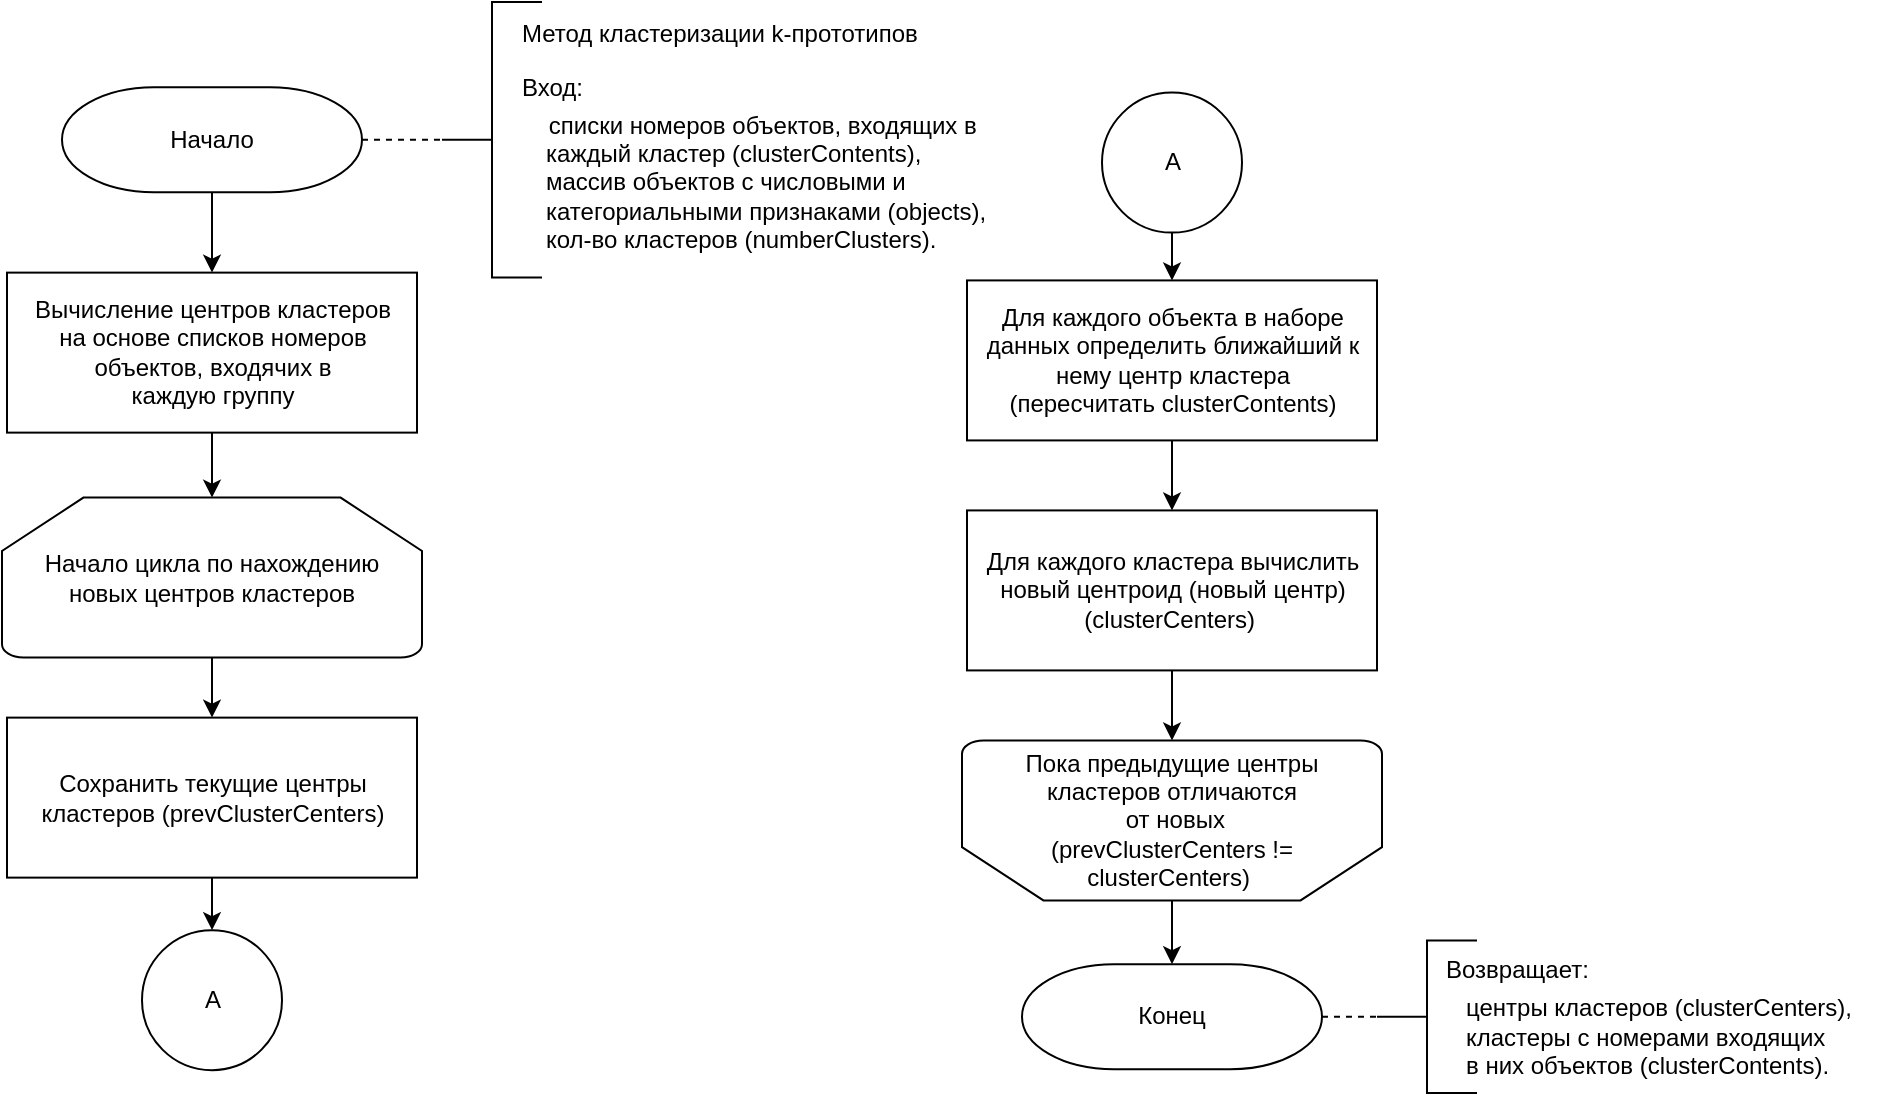 <mxfile>
    <diagram id="tPg7lvVMtvuBfPQgrAko" name="Страница 1">
        <mxGraphModel dx="1128" dy="1294" grid="1" gridSize="10" guides="1" tooltips="1" connect="1" arrows="1" fold="1" page="1" pageScale="1" pageWidth="1169" pageHeight="827" math="0" shadow="0">
            <root>
                <mxCell id="0"/>
                <mxCell id="1" parent="0"/>
                <mxCell id="17" style="edgeStyle=none;html=1;entryX=0;entryY=0.5;entryDx=0;entryDy=0;entryPerimeter=0;fontSize=12;endArrow=none;endFill=0;dashed=1;exitX=1;exitY=0.5;exitDx=0;exitDy=0;exitPerimeter=0;" parent="1" source="7" target="8" edge="1">
                    <mxGeometry relative="1" as="geometry">
                        <mxPoint x="340" y="150.81" as="sourcePoint"/>
                    </mxGeometry>
                </mxCell>
                <mxCell id="64" style="edgeStyle=none;html=1;exitX=0.5;exitY=1;exitDx=0;exitDy=0;exitPerimeter=0;entryX=0.5;entryY=0;entryDx=0;entryDy=0;" parent="1" source="7" target="21" edge="1">
                    <mxGeometry relative="1" as="geometry"/>
                </mxCell>
                <mxCell id="7" value="Начало" style="strokeWidth=1;html=1;shape=mxgraph.flowchart.terminator;whiteSpace=wrap;strokeColor=default;gradientColor=none;" parent="1" vertex="1">
                    <mxGeometry x="160" y="132.66" width="150" height="52.5" as="geometry"/>
                </mxCell>
                <mxCell id="8" value="" style="strokeWidth=1;html=1;shape=mxgraph.flowchart.annotation_2;align=left;labelPosition=right;pointerEvents=1;strokeColor=default;fontSize=13;gradientColor=none;" parent="1" vertex="1">
                    <mxGeometry x="350" y="90" width="50" height="137.81" as="geometry"/>
                </mxCell>
                <mxCell id="9" value="&lt;span style=&quot;font-size: 12px;&quot;&gt;Метод кластеризации k-прототипов&lt;/span&gt;" style="text;html=1;align=left;verticalAlign=middle;resizable=0;points=[];autosize=1;strokeColor=none;fillColor=none;fontSize=13;strokeWidth=1;" parent="1" vertex="1">
                    <mxGeometry x="387.5" y="90" width="230" height="30" as="geometry"/>
                </mxCell>
                <mxCell id="10" value="Вход:" style="text;html=1;align=left;verticalAlign=middle;resizable=0;points=[];autosize=1;strokeColor=none;fillColor=none;fontSize=12;" parent="1" vertex="1">
                    <mxGeometry x="387.5" y="117.81" width="50" height="30" as="geometry"/>
                </mxCell>
                <mxCell id="11" value="&lt;div style=&quot;text-align: center;&quot;&gt;&lt;span style=&quot;background-color: initial;&quot;&gt;списки номеров объектов, входящих в&amp;nbsp;&lt;/span&gt;&lt;/div&gt;&lt;div style=&quot;&quot;&gt;&lt;span style=&quot;background-color: initial;&quot;&gt;каждый кластер (clusterContents&lt;/span&gt;&lt;span style=&quot;background-color: initial;&quot;&gt;),&lt;/span&gt;&lt;/div&gt;&lt;div style=&quot;&quot;&gt;массив объектов с числовыми и&lt;br&gt;категориальными признаками (objects),&lt;span style=&quot;background-color: initial;&quot;&gt;&lt;br&gt;&lt;/span&gt;&lt;/div&gt;кол-во кластеров (numberClusters)." style="text;html=1;align=left;verticalAlign=middle;resizable=0;points=[];autosize=1;strokeColor=none;fillColor=none;fontSize=12;" parent="1" vertex="1">
                    <mxGeometry x="400" y="135.31" width="250" height="90" as="geometry"/>
                </mxCell>
                <mxCell id="65" style="edgeStyle=none;html=1;exitX=0.5;exitY=1;exitDx=0;exitDy=0;entryX=0.5;entryY=0;entryDx=0;entryDy=0;entryPerimeter=0;" parent="1" source="21" target="44" edge="1">
                    <mxGeometry relative="1" as="geometry"/>
                </mxCell>
                <mxCell id="21" value="Вычисление центров кластеров &lt;br&gt;на основе списков номеров объектов, входячих в &lt;br&gt;каждую группу" style="rounded=0;whiteSpace=wrap;html=1;strokeColor=default;strokeWidth=1;fontSize=12;gradientColor=none;" parent="1" vertex="1">
                    <mxGeometry x="132.5" y="225.31" width="205" height="80" as="geometry"/>
                </mxCell>
                <mxCell id="66" style="edgeStyle=none;html=1;exitX=0.5;exitY=1;exitDx=0;exitDy=0;exitPerimeter=0;" parent="1" source="44" target="46" edge="1">
                    <mxGeometry relative="1" as="geometry"/>
                </mxCell>
                <mxCell id="44" value="Начало цикла по нахождению&lt;br&gt;новых центров кластеров" style="strokeWidth=1;html=1;shape=mxgraph.flowchart.loop_limit;whiteSpace=wrap;" parent="1" vertex="1">
                    <mxGeometry x="130" y="337.81" width="210" height="80" as="geometry"/>
                </mxCell>
                <mxCell id="2aljOvVD5NJKFi_GujzE-76" style="edgeStyle=orthogonalEdgeStyle;rounded=0;orthogonalLoop=1;jettySize=auto;html=1;exitX=0.5;exitY=1;exitDx=0;exitDy=0;entryX=0.5;entryY=0;entryDx=0;entryDy=0;" parent="1" source="46" target="2aljOvVD5NJKFi_GujzE-74" edge="1">
                    <mxGeometry relative="1" as="geometry"/>
                </mxCell>
                <mxCell id="46" value="Сохранить текущие центры кластеров (prevClusterCenters)" style="rounded=0;whiteSpace=wrap;html=1;strokeColor=default;strokeWidth=1;fontSize=12;gradientColor=none;" parent="1" vertex="1">
                    <mxGeometry x="132.5" y="447.81" width="205" height="80" as="geometry"/>
                </mxCell>
                <mxCell id="68" style="edgeStyle=none;html=1;exitX=0.5;exitY=1;exitDx=0;exitDy=0;" parent="1" source="49" target="50" edge="1">
                    <mxGeometry relative="1" as="geometry"/>
                </mxCell>
                <mxCell id="49" value="Для каждого объекта в наборе данных определить ближайший к нему центр кластера &lt;br&gt;(пересчитать&lt;span style=&quot;text-align: left;&quot;&gt;&amp;nbsp;clusterContents&lt;/span&gt;)" style="rounded=0;whiteSpace=wrap;html=1;strokeColor=default;strokeWidth=1;fontSize=12;gradientColor=none;" parent="1" vertex="1">
                    <mxGeometry x="612.5" y="229.21" width="205" height="80" as="geometry"/>
                </mxCell>
                <mxCell id="69" style="edgeStyle=none;html=1;exitX=0.5;exitY=1;exitDx=0;exitDy=0;entryX=0.5;entryY=1;entryDx=0;entryDy=0;entryPerimeter=0;" parent="1" source="50" target="53" edge="1">
                    <mxGeometry relative="1" as="geometry"/>
                </mxCell>
                <mxCell id="50" value="Для каждого кластера вычислить новый центроид (новый центр)&lt;br&gt;(сlusterCenters)&amp;nbsp;" style="rounded=0;whiteSpace=wrap;html=1;strokeColor=default;strokeWidth=1;fontSize=12;gradientColor=none;" parent="1" vertex="1">
                    <mxGeometry x="612.5" y="344.21" width="205" height="80" as="geometry"/>
                </mxCell>
                <mxCell id="70" style="edgeStyle=none;html=1;exitX=0.5;exitY=0;exitDx=0;exitDy=0;exitPerimeter=0;entryX=0.5;entryY=0;entryDx=0;entryDy=0;entryPerimeter=0;" parent="1" source="53" target="59" edge="1">
                    <mxGeometry relative="1" as="geometry"/>
                </mxCell>
                <mxCell id="53" value="Пока предыдущие центры&lt;br&gt;кластеров отличаются&lt;br&gt;&amp;nbsp;от&amp;nbsp;новых &lt;br&gt;(prevClusterCenters != сlusterCenters)&amp;nbsp;" style="strokeWidth=1;html=1;shape=mxgraph.flowchart.loop_limit;whiteSpace=wrap;direction=west;" parent="1" vertex="1">
                    <mxGeometry x="610" y="459.21" width="210" height="80" as="geometry"/>
                </mxCell>
                <mxCell id="59" value="Конец" style="strokeWidth=1;html=1;shape=mxgraph.flowchart.terminator;whiteSpace=wrap;strokeColor=default;gradientColor=none;" parent="1" vertex="1">
                    <mxGeometry x="640" y="571.09" width="150" height="52.5" as="geometry"/>
                </mxCell>
                <mxCell id="71" style="edgeStyle=none;html=1;entryX=0;entryY=0.5;entryDx=0;entryDy=0;entryPerimeter=0;fontSize=12;endArrow=none;endFill=0;dashed=1;exitX=1;exitY=0.5;exitDx=0;exitDy=0;exitPerimeter=0;" parent="1" source="59" target="72" edge="1">
                    <mxGeometry relative="1" as="geometry">
                        <mxPoint x="790" y="597.35" as="sourcePoint"/>
                    </mxGeometry>
                </mxCell>
                <mxCell id="72" value="" style="strokeWidth=1;html=1;shape=mxgraph.flowchart.annotation_2;align=left;labelPosition=right;pointerEvents=1;strokeColor=default;fontSize=13;gradientColor=none;" parent="1" vertex="1">
                    <mxGeometry x="817.5" y="559.22" width="50" height="76.25" as="geometry"/>
                </mxCell>
                <mxCell id="73" value="Возвращает:" style="text;html=1;align=left;verticalAlign=middle;resizable=0;points=[];autosize=1;strokeColor=none;fillColor=none;fontSize=12;" parent="1" vertex="1">
                    <mxGeometry x="850" y="559.22" width="100" height="30" as="geometry"/>
                </mxCell>
                <mxCell id="74" value="&lt;br&gt;центры кластеров (clusterCenters),&lt;br&gt;кластеры с номерами входящих &lt;br&gt;в них объектов (clusterContents)." style="text;html=1;align=left;verticalAlign=middle;resizable=0;points=[];autosize=1;strokeColor=none;fillColor=none;fontSize=12;" parent="1" vertex="1">
                    <mxGeometry x="860" y="565.47" width="220" height="70" as="geometry"/>
                </mxCell>
                <mxCell id="2aljOvVD5NJKFi_GujzE-74" value="" style="ellipse;whiteSpace=wrap;html=1;aspect=fixed;" parent="1" vertex="1">
                    <mxGeometry x="200" y="554.07" width="70" height="70" as="geometry"/>
                </mxCell>
                <mxCell id="2aljOvVD5NJKFi_GujzE-75" value="А" style="text;html=1;align=center;verticalAlign=middle;resizable=0;points=[];autosize=1;strokeColor=none;fillColor=none;" parent="1" vertex="1">
                    <mxGeometry x="220" y="574.07" width="30" height="30" as="geometry"/>
                </mxCell>
                <mxCell id="2aljOvVD5NJKFi_GujzE-79" style="edgeStyle=orthogonalEdgeStyle;rounded=0;orthogonalLoop=1;jettySize=auto;html=1;exitX=0.5;exitY=1;exitDx=0;exitDy=0;entryX=0.5;entryY=0;entryDx=0;entryDy=0;" parent="1" source="2aljOvVD5NJKFi_GujzE-77" target="49" edge="1">
                    <mxGeometry relative="1" as="geometry"/>
                </mxCell>
                <mxCell id="2aljOvVD5NJKFi_GujzE-77" value="" style="ellipse;whiteSpace=wrap;html=1;aspect=fixed;" parent="1" vertex="1">
                    <mxGeometry x="680" y="135.31" width="70" height="70" as="geometry"/>
                </mxCell>
                <mxCell id="2aljOvVD5NJKFi_GujzE-78" value="А" style="text;html=1;align=center;verticalAlign=middle;resizable=0;points=[];autosize=1;strokeColor=none;fillColor=none;" parent="1" vertex="1">
                    <mxGeometry x="700" y="155.31" width="30" height="30" as="geometry"/>
                </mxCell>
            </root>
        </mxGraphModel>
    </diagram>
</mxfile>